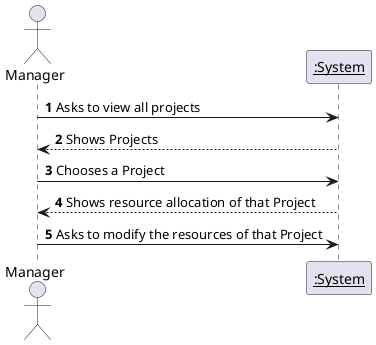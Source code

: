 @startuml

autonumber
actor Manager
participant "__:System__" as System

Manager -> System: Asks to view all projects
Manager <-- System: Shows Projects
Manager -> System: Chooses a Project
Manager <-- System: Shows resource allocation of that Project
Manager -> System: Asks to modify the resources of that Project

@enduml
